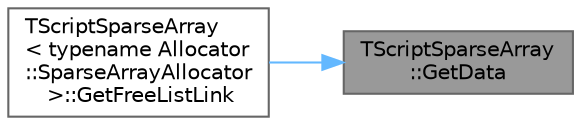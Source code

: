 digraph "TScriptSparseArray::GetData"
{
 // INTERACTIVE_SVG=YES
 // LATEX_PDF_SIZE
  bgcolor="transparent";
  edge [fontname=Helvetica,fontsize=10,labelfontname=Helvetica,labelfontsize=10];
  node [fontname=Helvetica,fontsize=10,shape=box,height=0.2,width=0.4];
  rankdir="RL";
  Node1 [id="Node000001",label="TScriptSparseArray\l::GetData",height=0.2,width=0.4,color="gray40", fillcolor="grey60", style="filled", fontcolor="black",tooltip=" "];
  Node1 -> Node2 [id="edge1_Node000001_Node000002",dir="back",color="steelblue1",style="solid",tooltip=" "];
  Node2 [id="Node000002",label="TScriptSparseArray\l\< typename Allocator\l::SparseArrayAllocator\l \>::GetFreeListLink",height=0.2,width=0.4,color="grey40", fillcolor="white", style="filled",URL="$d1/d3a/classTScriptSparseArray.html#a8b8e4a825d4fbf01ae054e99959ca450",tooltip=" "];
}

